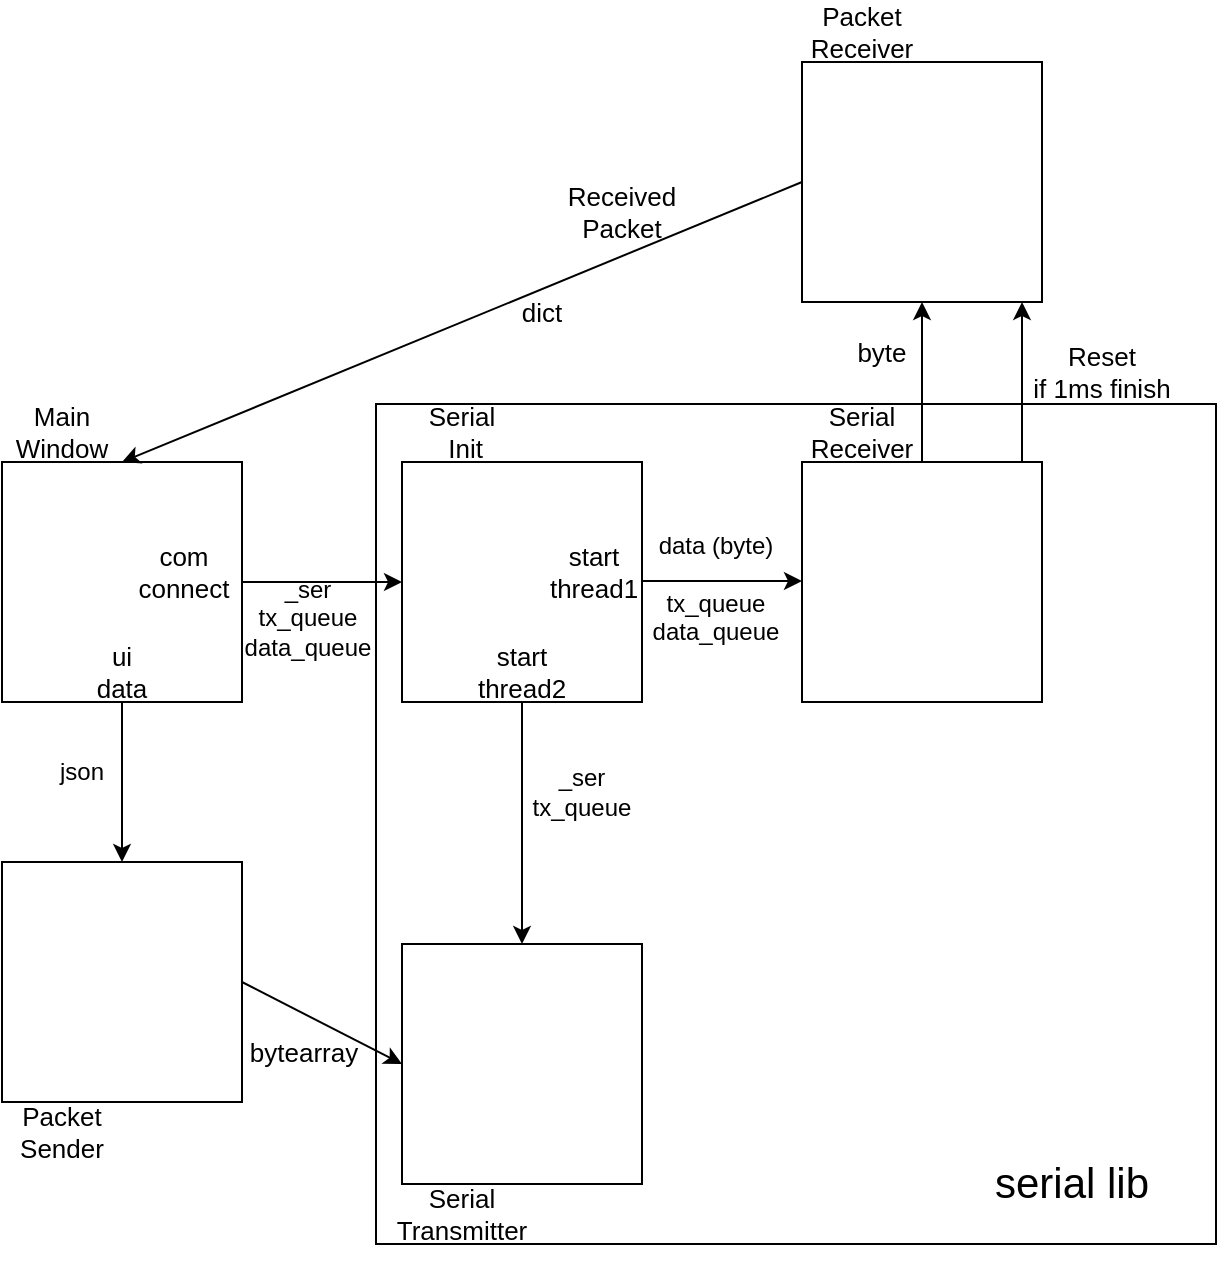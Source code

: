 <mxfile>
    <diagram id="prtHgNgQTEPvFCAcTncT" name="Page-1">
        <mxGraphModel dx="1187" dy="959" grid="1" gridSize="10" guides="1" tooltips="1" connect="1" arrows="1" fold="1" page="1" pageScale="1" pageWidth="827" pageHeight="1169" math="0" shadow="0">
            <root>
                <mxCell id="0"/>
                <mxCell id="1" parent="0"/>
                <mxCell id="fKk6_YKPZvpBL1jXvlfD-42" value="" style="whiteSpace=wrap;html=1;aspect=fixed;" parent="1" vertex="1">
                    <mxGeometry x="277" y="301" width="420" height="420" as="geometry"/>
                </mxCell>
                <mxCell id="fKk6_YKPZvpBL1jXvlfD-5" value="" style="whiteSpace=wrap;html=1;aspect=fixed;" parent="1" vertex="1">
                    <mxGeometry x="290" y="330" width="120" height="120" as="geometry"/>
                </mxCell>
                <mxCell id="fKk6_YKPZvpBL1jXvlfD-6" value="" style="whiteSpace=wrap;html=1;aspect=fixed;" parent="1" vertex="1">
                    <mxGeometry x="90" y="330" width="120" height="120" as="geometry"/>
                </mxCell>
                <mxCell id="fKk6_YKPZvpBL1jXvlfD-8" value="" style="whiteSpace=wrap;html=1;aspect=fixed;" parent="1" vertex="1">
                    <mxGeometry x="490" y="130" width="120" height="120" as="geometry"/>
                </mxCell>
                <mxCell id="fKk6_YKPZvpBL1jXvlfD-7" value="" style="whiteSpace=wrap;html=1;aspect=fixed;" parent="1" vertex="1">
                    <mxGeometry x="490" y="330" width="120" height="120" as="geometry"/>
                </mxCell>
                <mxCell id="fKk6_YKPZvpBL1jXvlfD-9" value="" style="whiteSpace=wrap;html=1;aspect=fixed;" parent="1" vertex="1">
                    <mxGeometry x="290" y="571" width="120" height="120" as="geometry"/>
                </mxCell>
                <mxCell id="fKk6_YKPZvpBL1jXvlfD-10" value="" style="whiteSpace=wrap;html=1;aspect=fixed;" parent="1" vertex="1">
                    <mxGeometry x="90" y="530" width="120" height="120" as="geometry"/>
                </mxCell>
                <mxCell id="fKk6_YKPZvpBL1jXvlfD-11" value="&lt;font style=&quot;font-size: 13px;&quot;&gt;Main Window&lt;/font&gt;" style="text;html=1;align=center;verticalAlign=middle;whiteSpace=wrap;rounded=0;" parent="1" vertex="1">
                    <mxGeometry x="90" y="300" width="60" height="30" as="geometry"/>
                </mxCell>
                <mxCell id="fKk6_YKPZvpBL1jXvlfD-13" value="&lt;font style=&quot;font-size: 13px;&quot;&gt;Serial Receiver&lt;/font&gt;" style="text;html=1;align=center;verticalAlign=middle;whiteSpace=wrap;rounded=0;" parent="1" vertex="1">
                    <mxGeometry x="490" y="300" width="60" height="30" as="geometry"/>
                </mxCell>
                <mxCell id="fKk6_YKPZvpBL1jXvlfD-14" value="&lt;font style=&quot;font-size: 13px;&quot;&gt;Packet Receiver&lt;/font&gt;" style="text;html=1;align=center;verticalAlign=middle;whiteSpace=wrap;rounded=0;" parent="1" vertex="1">
                    <mxGeometry x="490" y="100" width="60" height="30" as="geometry"/>
                </mxCell>
                <mxCell id="2" value="" style="edgeStyle=none;html=1;" edge="1" parent="1" source="fKk6_YKPZvpBL1jXvlfD-15" target="fKk6_YKPZvpBL1jXvlfD-5">
                    <mxGeometry relative="1" as="geometry"/>
                </mxCell>
                <mxCell id="fKk6_YKPZvpBL1jXvlfD-15" value="&lt;font style=&quot;font-size: 13px;&quot;&gt;Serial&lt;/font&gt;&lt;div style=&quot;font-size: 13px;&quot;&gt;&lt;font style=&quot;font-size: 13px;&quot;&gt;&amp;nbsp;Init&lt;/font&gt;&lt;/div&gt;" style="text;html=1;align=center;verticalAlign=middle;whiteSpace=wrap;rounded=0;" parent="1" vertex="1">
                    <mxGeometry x="290" y="300" width="60" height="30" as="geometry"/>
                </mxCell>
                <mxCell id="fKk6_YKPZvpBL1jXvlfD-16" value="&lt;font style=&quot;font-size: 13px;&quot;&gt;Serial&lt;/font&gt;&lt;div style=&quot;font-size: 13px;&quot;&gt;&lt;font style=&quot;font-size: 13px;&quot;&gt;Transmitte&lt;span style=&quot;background-color: initial;&quot;&gt;r&lt;/span&gt;&lt;/font&gt;&lt;/div&gt;" style="text;html=1;align=center;verticalAlign=middle;whiteSpace=wrap;rounded=0;" parent="1" vertex="1">
                    <mxGeometry x="290" y="691" width="60" height="30" as="geometry"/>
                </mxCell>
                <mxCell id="fKk6_YKPZvpBL1jXvlfD-17" value="&lt;font style=&quot;font-size: 13px;&quot;&gt;Packet&lt;/font&gt;&lt;div style=&quot;font-size: 13px;&quot;&gt;&lt;font style=&quot;font-size: 13px;&quot;&gt;Sender&lt;/font&gt;&lt;/div&gt;" style="text;html=1;align=center;verticalAlign=middle;whiteSpace=wrap;rounded=0;" parent="1" vertex="1">
                    <mxGeometry x="90" y="650" width="60" height="30" as="geometry"/>
                </mxCell>
                <mxCell id="fKk6_YKPZvpBL1jXvlfD-18" value="" style="endArrow=classic;html=1;rounded=0;exitX=1;exitY=0.5;exitDx=0;exitDy=0;entryX=0;entryY=0.5;entryDx=0;entryDy=0;" parent="1" source="fKk6_YKPZvpBL1jXvlfD-6" target="fKk6_YKPZvpBL1jXvlfD-5" edge="1">
                    <mxGeometry width="50" height="50" relative="1" as="geometry">
                        <mxPoint x="400" y="560" as="sourcePoint"/>
                        <mxPoint x="450" y="510" as="targetPoint"/>
                        <Array as="points"/>
                    </mxGeometry>
                </mxCell>
                <mxCell id="fKk6_YKPZvpBL1jXvlfD-19" value="" style="endArrow=classic;html=1;rounded=0;exitX=1;exitY=0.5;exitDx=0;exitDy=0;entryX=0;entryY=0.5;entryDx=0;entryDy=0;" parent="1" edge="1">
                    <mxGeometry width="50" height="50" relative="1" as="geometry">
                        <mxPoint x="410" y="389.5" as="sourcePoint"/>
                        <mxPoint x="490" y="389.5" as="targetPoint"/>
                        <Array as="points"/>
                    </mxGeometry>
                </mxCell>
                <mxCell id="fKk6_YKPZvpBL1jXvlfD-20" value="" style="endArrow=classic;html=1;rounded=0;exitX=1;exitY=1;exitDx=0;exitDy=0;entryX=0.5;entryY=1;entryDx=0;entryDy=0;" parent="1" source="fKk6_YKPZvpBL1jXvlfD-13" target="fKk6_YKPZvpBL1jXvlfD-8" edge="1">
                    <mxGeometry width="50" height="50" relative="1" as="geometry">
                        <mxPoint x="550" y="250" as="sourcePoint"/>
                        <mxPoint x="620" y="280" as="targetPoint"/>
                        <Array as="points"/>
                    </mxGeometry>
                </mxCell>
                <mxCell id="fKk6_YKPZvpBL1jXvlfD-21" value="" style="endArrow=classic;html=1;rounded=0;exitX=0;exitY=0.5;exitDx=0;exitDy=0;entryX=0.5;entryY=0;entryDx=0;entryDy=0;" parent="1" source="fKk6_YKPZvpBL1jXvlfD-8" target="fKk6_YKPZvpBL1jXvlfD-6" edge="1">
                    <mxGeometry width="50" height="50" relative="1" as="geometry">
                        <mxPoint x="400" y="560" as="sourcePoint"/>
                        <mxPoint x="450" y="510" as="targetPoint"/>
                    </mxGeometry>
                </mxCell>
                <mxCell id="fKk6_YKPZvpBL1jXvlfD-22" value="" style="endArrow=classic;html=1;rounded=0;exitX=1;exitY=0.5;exitDx=0;exitDy=0;entryX=0;entryY=0.5;entryDx=0;entryDy=0;" parent="1" source="fKk6_YKPZvpBL1jXvlfD-10" target="fKk6_YKPZvpBL1jXvlfD-9" edge="1">
                    <mxGeometry width="50" height="50" relative="1" as="geometry">
                        <mxPoint x="400" y="560" as="sourcePoint"/>
                        <mxPoint x="450" y="510" as="targetPoint"/>
                    </mxGeometry>
                </mxCell>
                <mxCell id="fKk6_YKPZvpBL1jXvlfD-23" value="" style="endArrow=classic;html=1;rounded=0;exitX=0.5;exitY=1;exitDx=0;exitDy=0;entryX=0.5;entryY=0;entryDx=0;entryDy=0;" parent="1" source="fKk6_YKPZvpBL1jXvlfD-6" target="fKk6_YKPZvpBL1jXvlfD-10" edge="1">
                    <mxGeometry width="50" height="50" relative="1" as="geometry">
                        <mxPoint x="140" y="470" as="sourcePoint"/>
                        <mxPoint x="220" y="470" as="targetPoint"/>
                        <Array as="points"/>
                    </mxGeometry>
                </mxCell>
                <mxCell id="fKk6_YKPZvpBL1jXvlfD-24" value="" style="endArrow=classic;html=1;rounded=0;exitX=0.5;exitY=1;exitDx=0;exitDy=0;entryX=0.5;entryY=0;entryDx=0;entryDy=0;" parent="1" source="fKk6_YKPZvpBL1jXvlfD-5" target="fKk6_YKPZvpBL1jXvlfD-9" edge="1">
                    <mxGeometry width="50" height="50" relative="1" as="geometry">
                        <mxPoint x="344" y="450" as="sourcePoint"/>
                        <mxPoint x="424" y="491" as="targetPoint"/>
                    </mxGeometry>
                </mxCell>
                <mxCell id="fKk6_YKPZvpBL1jXvlfD-25" value="" style="endArrow=classic;html=1;rounded=0;exitX=1;exitY=1;exitDx=0;exitDy=0;" parent="1" edge="1">
                    <mxGeometry width="50" height="50" relative="1" as="geometry">
                        <mxPoint x="600" y="330" as="sourcePoint"/>
                        <mxPoint x="600" y="250" as="targetPoint"/>
                        <Array as="points"/>
                    </mxGeometry>
                </mxCell>
                <mxCell id="fKk6_YKPZvpBL1jXvlfD-26" value="&lt;font style=&quot;font-size: 13px;&quot;&gt;byte&lt;/font&gt;" style="text;html=1;align=center;verticalAlign=middle;whiteSpace=wrap;rounded=0;" parent="1" vertex="1">
                    <mxGeometry x="500" y="260" width="60" height="30" as="geometry"/>
                </mxCell>
                <mxCell id="fKk6_YKPZvpBL1jXvlfD-27" value="&lt;font style=&quot;font-size: 13px;&quot;&gt;Reset&lt;br&gt;if 1ms finish&lt;br&gt;&lt;/font&gt;" style="text;html=1;align=center;verticalAlign=middle;whiteSpace=wrap;rounded=0;" parent="1" vertex="1">
                    <mxGeometry x="600" y="270" width="80" height="30" as="geometry"/>
                </mxCell>
                <mxCell id="fKk6_YKPZvpBL1jXvlfD-28" value="&lt;font style=&quot;font-size: 13px;&quot;&gt;Received&lt;/font&gt;&lt;div style=&quot;font-size: 13px;&quot;&gt;&lt;font style=&quot;font-size: 13px;&quot;&gt;Packet&lt;/font&gt;&lt;/div&gt;" style="text;html=1;align=center;verticalAlign=middle;whiteSpace=wrap;rounded=0;" parent="1" vertex="1">
                    <mxGeometry x="370" y="190" width="60" height="30" as="geometry"/>
                </mxCell>
                <mxCell id="fKk6_YKPZvpBL1jXvlfD-31" value="&lt;font style=&quot;font-size: 13px;&quot;&gt;com&lt;br&gt;connect&lt;br&gt;&lt;/font&gt;" style="text;html=1;align=center;verticalAlign=middle;whiteSpace=wrap;rounded=0;" parent="1" vertex="1">
                    <mxGeometry x="151" y="370" width="60" height="30" as="geometry"/>
                </mxCell>
                <mxCell id="fKk6_YKPZvpBL1jXvlfD-34" value="_ser&lt;br&gt;tx_queue&lt;br&gt;data_queue" style="text;html=1;align=center;verticalAlign=middle;whiteSpace=wrap;rounded=0;" parent="1" vertex="1">
                    <mxGeometry x="213" y="393" width="60" height="30" as="geometry"/>
                </mxCell>
                <mxCell id="fKk6_YKPZvpBL1jXvlfD-35" value="&lt;font style=&quot;font-size: 13px;&quot;&gt;start&lt;br&gt;thread1&lt;br&gt;&lt;/font&gt;" style="text;html=1;align=center;verticalAlign=middle;whiteSpace=wrap;rounded=0;" parent="1" vertex="1">
                    <mxGeometry x="356" y="370" width="60" height="30" as="geometry"/>
                </mxCell>
                <mxCell id="fKk6_YKPZvpBL1jXvlfD-38" value="&lt;font style=&quot;font-size: 13px;&quot;&gt;start&lt;/font&gt;&lt;div style=&quot;font-size: 13px;&quot;&gt;&lt;font style=&quot;font-size: 13px;&quot;&gt;thread2&lt;/font&gt;&lt;/div&gt;" style="text;html=1;align=center;verticalAlign=middle;whiteSpace=wrap;rounded=0;" parent="1" vertex="1">
                    <mxGeometry x="320" y="420" width="60" height="30" as="geometry"/>
                </mxCell>
                <mxCell id="fKk6_YKPZvpBL1jXvlfD-39" value="&lt;font style=&quot;font-size: 13px;&quot;&gt;bytearray&lt;/font&gt;" style="text;html=1;align=center;verticalAlign=middle;whiteSpace=wrap;rounded=0;" parent="1" vertex="1">
                    <mxGeometry x="211" y="610" width="60" height="30" as="geometry"/>
                </mxCell>
                <mxCell id="fKk6_YKPZvpBL1jXvlfD-40" value="&lt;font style=&quot;font-size: 13px;&quot;&gt;ui&lt;/font&gt;&lt;div style=&quot;font-size: 13px;&quot;&gt;&lt;font style=&quot;font-size: 13px;&quot;&gt;data&lt;/font&gt;&lt;/div&gt;" style="text;html=1;align=center;verticalAlign=middle;whiteSpace=wrap;rounded=0;" parent="1" vertex="1">
                    <mxGeometry x="120" y="420" width="60" height="30" as="geometry"/>
                </mxCell>
                <mxCell id="fKk6_YKPZvpBL1jXvlfD-44" value="&lt;font style=&quot;font-size: 21px;&quot;&gt;serial lib&lt;/font&gt;" style="text;html=1;align=center;verticalAlign=middle;whiteSpace=wrap;rounded=0;" parent="1" vertex="1">
                    <mxGeometry x="560" y="650" width="130" height="80" as="geometry"/>
                </mxCell>
                <mxCell id="3" value="data (byte)&lt;br&gt;&lt;br&gt;tx_queue&lt;br&gt;data_queue" style="text;html=1;strokeColor=none;fillColor=none;align=center;verticalAlign=middle;whiteSpace=wrap;rounded=0;" vertex="1" parent="1">
                    <mxGeometry x="417" y="378" width="60" height="30" as="geometry"/>
                </mxCell>
                <mxCell id="4" value="_ser&lt;br&gt;tx_queue" style="text;html=1;strokeColor=none;fillColor=none;align=center;verticalAlign=middle;whiteSpace=wrap;rounded=0;" vertex="1" parent="1">
                    <mxGeometry x="350" y="480" width="60" height="30" as="geometry"/>
                </mxCell>
                <mxCell id="5" value="json" style="text;html=1;strokeColor=none;fillColor=none;align=center;verticalAlign=middle;whiteSpace=wrap;rounded=0;" vertex="1" parent="1">
                    <mxGeometry x="100" y="470" width="60" height="30" as="geometry"/>
                </mxCell>
                <mxCell id="6" value="&lt;span style=&quot;font-size: 13px;&quot;&gt;dict&lt;/span&gt;" style="text;html=1;align=center;verticalAlign=middle;whiteSpace=wrap;rounded=0;" vertex="1" parent="1">
                    <mxGeometry x="330" y="240" width="60" height="30" as="geometry"/>
                </mxCell>
            </root>
        </mxGraphModel>
    </diagram>
</mxfile>